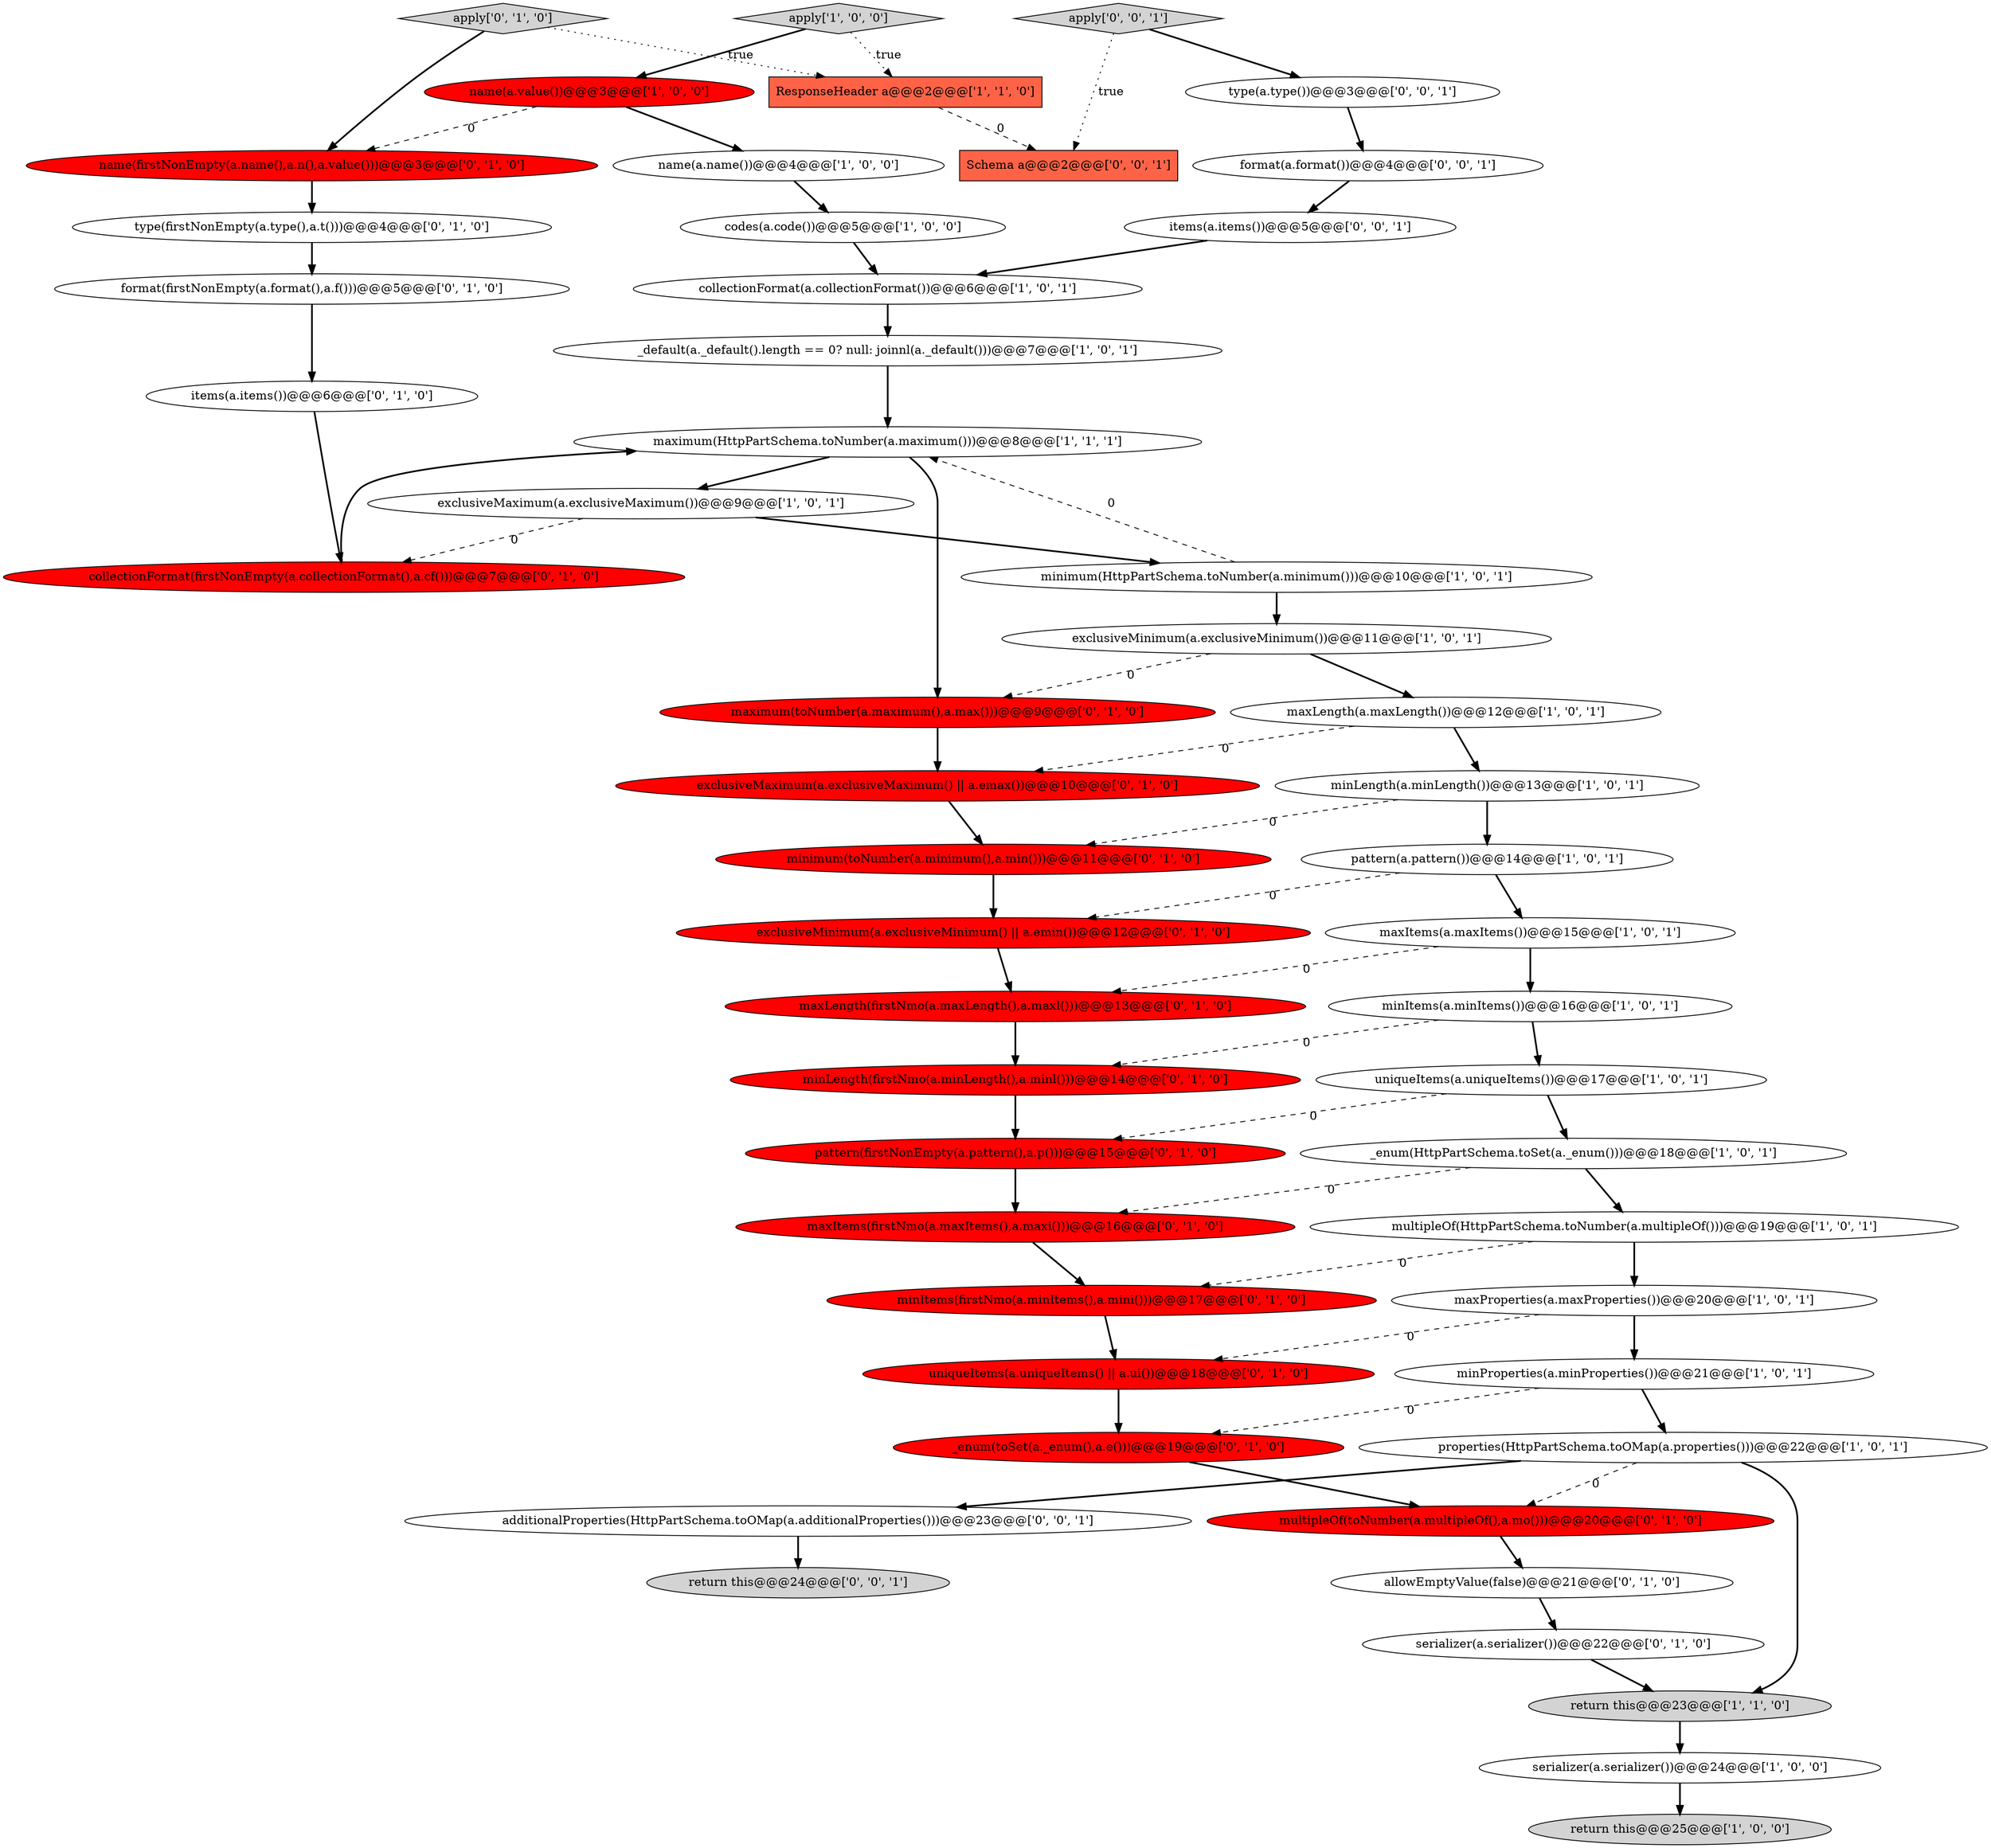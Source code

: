 digraph {
9 [style = filled, label = "codes(a.code())@@@5@@@['1', '0', '0']", fillcolor = white, shape = ellipse image = "AAA0AAABBB1BBB"];
12 [style = filled, label = "serializer(a.serializer())@@@24@@@['1', '0', '0']", fillcolor = white, shape = ellipse image = "AAA0AAABBB1BBB"];
50 [style = filled, label = "apply['0', '0', '1']", fillcolor = lightgray, shape = diamond image = "AAA0AAABBB3BBB"];
6 [style = filled, label = "minItems(a.minItems())@@@16@@@['1', '0', '1']", fillcolor = white, shape = ellipse image = "AAA0AAABBB1BBB"];
34 [style = filled, label = "name(firstNonEmpty(a.name(),a.n(),a.value()))@@@3@@@['0', '1', '0']", fillcolor = red, shape = ellipse image = "AAA1AAABBB2BBB"];
25 [style = filled, label = "serializer(a.serializer())@@@22@@@['0', '1', '0']", fillcolor = white, shape = ellipse image = "AAA0AAABBB2BBB"];
39 [style = filled, label = "exclusiveMaximum(a.exclusiveMaximum() || a.emax())@@@10@@@['0', '1', '0']", fillcolor = red, shape = ellipse image = "AAA1AAABBB2BBB"];
45 [style = filled, label = "format(a.format())@@@4@@@['0', '0', '1']", fillcolor = white, shape = ellipse image = "AAA0AAABBB3BBB"];
31 [style = filled, label = "maximum(toNumber(a.maximum(),a.max()))@@@9@@@['0', '1', '0']", fillcolor = red, shape = ellipse image = "AAA1AAABBB2BBB"];
42 [style = filled, label = "apply['0', '1', '0']", fillcolor = lightgray, shape = diamond image = "AAA0AAABBB2BBB"];
29 [style = filled, label = "minLength(firstNmo(a.minLength(),a.minl()))@@@14@@@['0', '1', '0']", fillcolor = red, shape = ellipse image = "AAA1AAABBB2BBB"];
35 [style = filled, label = "format(firstNonEmpty(a.format(),a.f()))@@@5@@@['0', '1', '0']", fillcolor = white, shape = ellipse image = "AAA0AAABBB2BBB"];
10 [style = filled, label = "maxItems(a.maxItems())@@@15@@@['1', '0', '1']", fillcolor = white, shape = ellipse image = "AAA0AAABBB1BBB"];
48 [style = filled, label = "type(a.type())@@@3@@@['0', '0', '1']", fillcolor = white, shape = ellipse image = "AAA0AAABBB3BBB"];
30 [style = filled, label = "uniqueItems(a.uniqueItems() || a.ui())@@@18@@@['0', '1', '0']", fillcolor = red, shape = ellipse image = "AAA1AAABBB2BBB"];
27 [style = filled, label = "items(a.items())@@@6@@@['0', '1', '0']", fillcolor = white, shape = ellipse image = "AAA0AAABBB2BBB"];
4 [style = filled, label = "minLength(a.minLength())@@@13@@@['1', '0', '1']", fillcolor = white, shape = ellipse image = "AAA0AAABBB1BBB"];
14 [style = filled, label = "name(a.value())@@@3@@@['1', '0', '0']", fillcolor = red, shape = ellipse image = "AAA1AAABBB1BBB"];
17 [style = filled, label = "minProperties(a.minProperties())@@@21@@@['1', '0', '1']", fillcolor = white, shape = ellipse image = "AAA0AAABBB1BBB"];
18 [style = filled, label = "exclusiveMinimum(a.exclusiveMinimum())@@@11@@@['1', '0', '1']", fillcolor = white, shape = ellipse image = "AAA0AAABBB1BBB"];
16 [style = filled, label = "minimum(HttpPartSchema.toNumber(a.minimum()))@@@10@@@['1', '0', '1']", fillcolor = white, shape = ellipse image = "AAA0AAABBB1BBB"];
23 [style = filled, label = "pattern(a.pattern())@@@14@@@['1', '0', '1']", fillcolor = white, shape = ellipse image = "AAA0AAABBB1BBB"];
24 [style = filled, label = "multipleOf(HttpPartSchema.toNumber(a.multipleOf()))@@@19@@@['1', '0', '1']", fillcolor = white, shape = ellipse image = "AAA0AAABBB1BBB"];
40 [style = filled, label = "_enum(toSet(a._enum(),a.e()))@@@19@@@['0', '1', '0']", fillcolor = red, shape = ellipse image = "AAA1AAABBB2BBB"];
41 [style = filled, label = "minimum(toNumber(a.minimum(),a.min()))@@@11@@@['0', '1', '0']", fillcolor = red, shape = ellipse image = "AAA1AAABBB2BBB"];
20 [style = filled, label = "collectionFormat(a.collectionFormat())@@@6@@@['1', '0', '1']", fillcolor = white, shape = ellipse image = "AAA0AAABBB1BBB"];
44 [style = filled, label = "collectionFormat(firstNonEmpty(a.collectionFormat(),a.cf()))@@@7@@@['0', '1', '0']", fillcolor = red, shape = ellipse image = "AAA1AAABBB2BBB"];
8 [style = filled, label = "ResponseHeader a@@@2@@@['1', '1', '0']", fillcolor = tomato, shape = box image = "AAA0AAABBB1BBB"];
43 [style = filled, label = "type(firstNonEmpty(a.type(),a.t()))@@@4@@@['0', '1', '0']", fillcolor = white, shape = ellipse image = "AAA0AAABBB2BBB"];
47 [style = filled, label = "additionalProperties(HttpPartSchema.toOMap(a.additionalProperties()))@@@23@@@['0', '0', '1']", fillcolor = white, shape = ellipse image = "AAA0AAABBB3BBB"];
15 [style = filled, label = "maximum(HttpPartSchema.toNumber(a.maximum()))@@@8@@@['1', '1', '1']", fillcolor = white, shape = ellipse image = "AAA0AAABBB1BBB"];
26 [style = filled, label = "maxItems(firstNmo(a.maxItems(),a.maxi()))@@@16@@@['0', '1', '0']", fillcolor = red, shape = ellipse image = "AAA1AAABBB2BBB"];
36 [style = filled, label = "allowEmptyValue(false)@@@21@@@['0', '1', '0']", fillcolor = white, shape = ellipse image = "AAA0AAABBB2BBB"];
49 [style = filled, label = "return this@@@24@@@['0', '0', '1']", fillcolor = lightgray, shape = ellipse image = "AAA0AAABBB3BBB"];
3 [style = filled, label = "maxLength(a.maxLength())@@@12@@@['1', '0', '1']", fillcolor = white, shape = ellipse image = "AAA0AAABBB1BBB"];
2 [style = filled, label = "maxProperties(a.maxProperties())@@@20@@@['1', '0', '1']", fillcolor = white, shape = ellipse image = "AAA0AAABBB1BBB"];
13 [style = filled, label = "apply['1', '0', '0']", fillcolor = lightgray, shape = diamond image = "AAA0AAABBB1BBB"];
7 [style = filled, label = "_enum(HttpPartSchema.toSet(a._enum()))@@@18@@@['1', '0', '1']", fillcolor = white, shape = ellipse image = "AAA0AAABBB1BBB"];
32 [style = filled, label = "multipleOf(toNumber(a.multipleOf(),a.mo()))@@@20@@@['0', '1', '0']", fillcolor = red, shape = ellipse image = "AAA1AAABBB2BBB"];
46 [style = filled, label = "Schema a@@@2@@@['0', '0', '1']", fillcolor = tomato, shape = box image = "AAA0AAABBB3BBB"];
5 [style = filled, label = "return this@@@25@@@['1', '0', '0']", fillcolor = lightgray, shape = ellipse image = "AAA0AAABBB1BBB"];
51 [style = filled, label = "items(a.items())@@@5@@@['0', '0', '1']", fillcolor = white, shape = ellipse image = "AAA0AAABBB3BBB"];
1 [style = filled, label = "exclusiveMaximum(a.exclusiveMaximum())@@@9@@@['1', '0', '1']", fillcolor = white, shape = ellipse image = "AAA0AAABBB1BBB"];
33 [style = filled, label = "pattern(firstNonEmpty(a.pattern(),a.p()))@@@15@@@['0', '1', '0']", fillcolor = red, shape = ellipse image = "AAA1AAABBB2BBB"];
22 [style = filled, label = "properties(HttpPartSchema.toOMap(a.properties()))@@@22@@@['1', '0', '1']", fillcolor = white, shape = ellipse image = "AAA0AAABBB1BBB"];
37 [style = filled, label = "exclusiveMinimum(a.exclusiveMinimum() || a.emin())@@@12@@@['0', '1', '0']", fillcolor = red, shape = ellipse image = "AAA1AAABBB2BBB"];
11 [style = filled, label = "return this@@@23@@@['1', '1', '0']", fillcolor = lightgray, shape = ellipse image = "AAA0AAABBB1BBB"];
19 [style = filled, label = "_default(a._default().length == 0? null: joinnl(a._default()))@@@7@@@['1', '0', '1']", fillcolor = white, shape = ellipse image = "AAA0AAABBB1BBB"];
38 [style = filled, label = "minItems(firstNmo(a.minItems(),a.mini()))@@@17@@@['0', '1', '0']", fillcolor = red, shape = ellipse image = "AAA1AAABBB2BBB"];
21 [style = filled, label = "uniqueItems(a.uniqueItems())@@@17@@@['1', '0', '1']", fillcolor = white, shape = ellipse image = "AAA0AAABBB1BBB"];
28 [style = filled, label = "maxLength(firstNmo(a.maxLength(),a.maxl()))@@@13@@@['0', '1', '0']", fillcolor = red, shape = ellipse image = "AAA1AAABBB2BBB"];
0 [style = filled, label = "name(a.name())@@@4@@@['1', '0', '0']", fillcolor = white, shape = ellipse image = "AAA0AAABBB1BBB"];
2->17 [style = bold, label=""];
16->15 [style = dashed, label="0"];
28->29 [style = bold, label=""];
18->3 [style = bold, label=""];
42->34 [style = bold, label=""];
0->9 [style = bold, label=""];
35->27 [style = bold, label=""];
16->18 [style = bold, label=""];
37->28 [style = bold, label=""];
12->5 [style = bold, label=""];
24->2 [style = bold, label=""];
42->8 [style = dotted, label="true"];
14->34 [style = dashed, label="0"];
45->51 [style = bold, label=""];
6->21 [style = bold, label=""];
3->39 [style = dashed, label="0"];
27->44 [style = bold, label=""];
41->37 [style = bold, label=""];
44->15 [style = bold, label=""];
10->28 [style = dashed, label="0"];
9->20 [style = bold, label=""];
11->12 [style = bold, label=""];
22->32 [style = dashed, label="0"];
50->48 [style = bold, label=""];
17->22 [style = bold, label=""];
8->46 [style = dashed, label="0"];
2->30 [style = dashed, label="0"];
3->4 [style = bold, label=""];
10->6 [style = bold, label=""];
51->20 [style = bold, label=""];
1->44 [style = dashed, label="0"];
23->37 [style = dashed, label="0"];
33->26 [style = bold, label=""];
47->49 [style = bold, label=""];
26->38 [style = bold, label=""];
4->41 [style = dashed, label="0"];
7->24 [style = bold, label=""];
29->33 [style = bold, label=""];
38->30 [style = bold, label=""];
36->25 [style = bold, label=""];
48->45 [style = bold, label=""];
50->46 [style = dotted, label="true"];
6->29 [style = dashed, label="0"];
14->0 [style = bold, label=""];
43->35 [style = bold, label=""];
15->31 [style = bold, label=""];
1->16 [style = bold, label=""];
25->11 [style = bold, label=""];
13->8 [style = dotted, label="true"];
21->33 [style = dashed, label="0"];
17->40 [style = dashed, label="0"];
22->47 [style = bold, label=""];
40->32 [style = bold, label=""];
23->10 [style = bold, label=""];
24->38 [style = dashed, label="0"];
21->7 [style = bold, label=""];
30->40 [style = bold, label=""];
39->41 [style = bold, label=""];
32->36 [style = bold, label=""];
31->39 [style = bold, label=""];
19->15 [style = bold, label=""];
7->26 [style = dashed, label="0"];
20->19 [style = bold, label=""];
34->43 [style = bold, label=""];
18->31 [style = dashed, label="0"];
13->14 [style = bold, label=""];
22->11 [style = bold, label=""];
4->23 [style = bold, label=""];
15->1 [style = bold, label=""];
}
